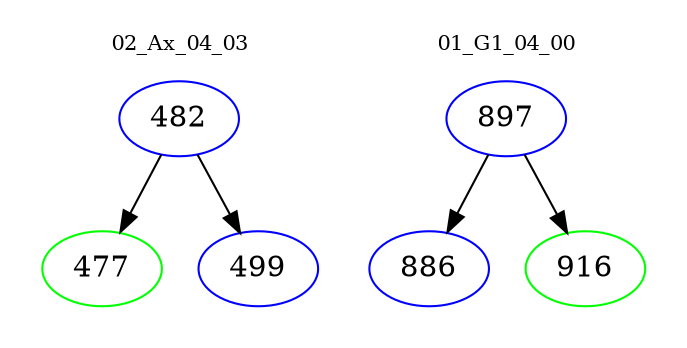 digraph{
subgraph cluster_0 {
color = white
label = "02_Ax_04_03";
fontsize=10;
T0_482 [label="482", color="blue"]
T0_482 -> T0_477 [color="black"]
T0_477 [label="477", color="green"]
T0_482 -> T0_499 [color="black"]
T0_499 [label="499", color="blue"]
}
subgraph cluster_1 {
color = white
label = "01_G1_04_00";
fontsize=10;
T1_897 [label="897", color="blue"]
T1_897 -> T1_886 [color="black"]
T1_886 [label="886", color="blue"]
T1_897 -> T1_916 [color="black"]
T1_916 [label="916", color="green"]
}
}

